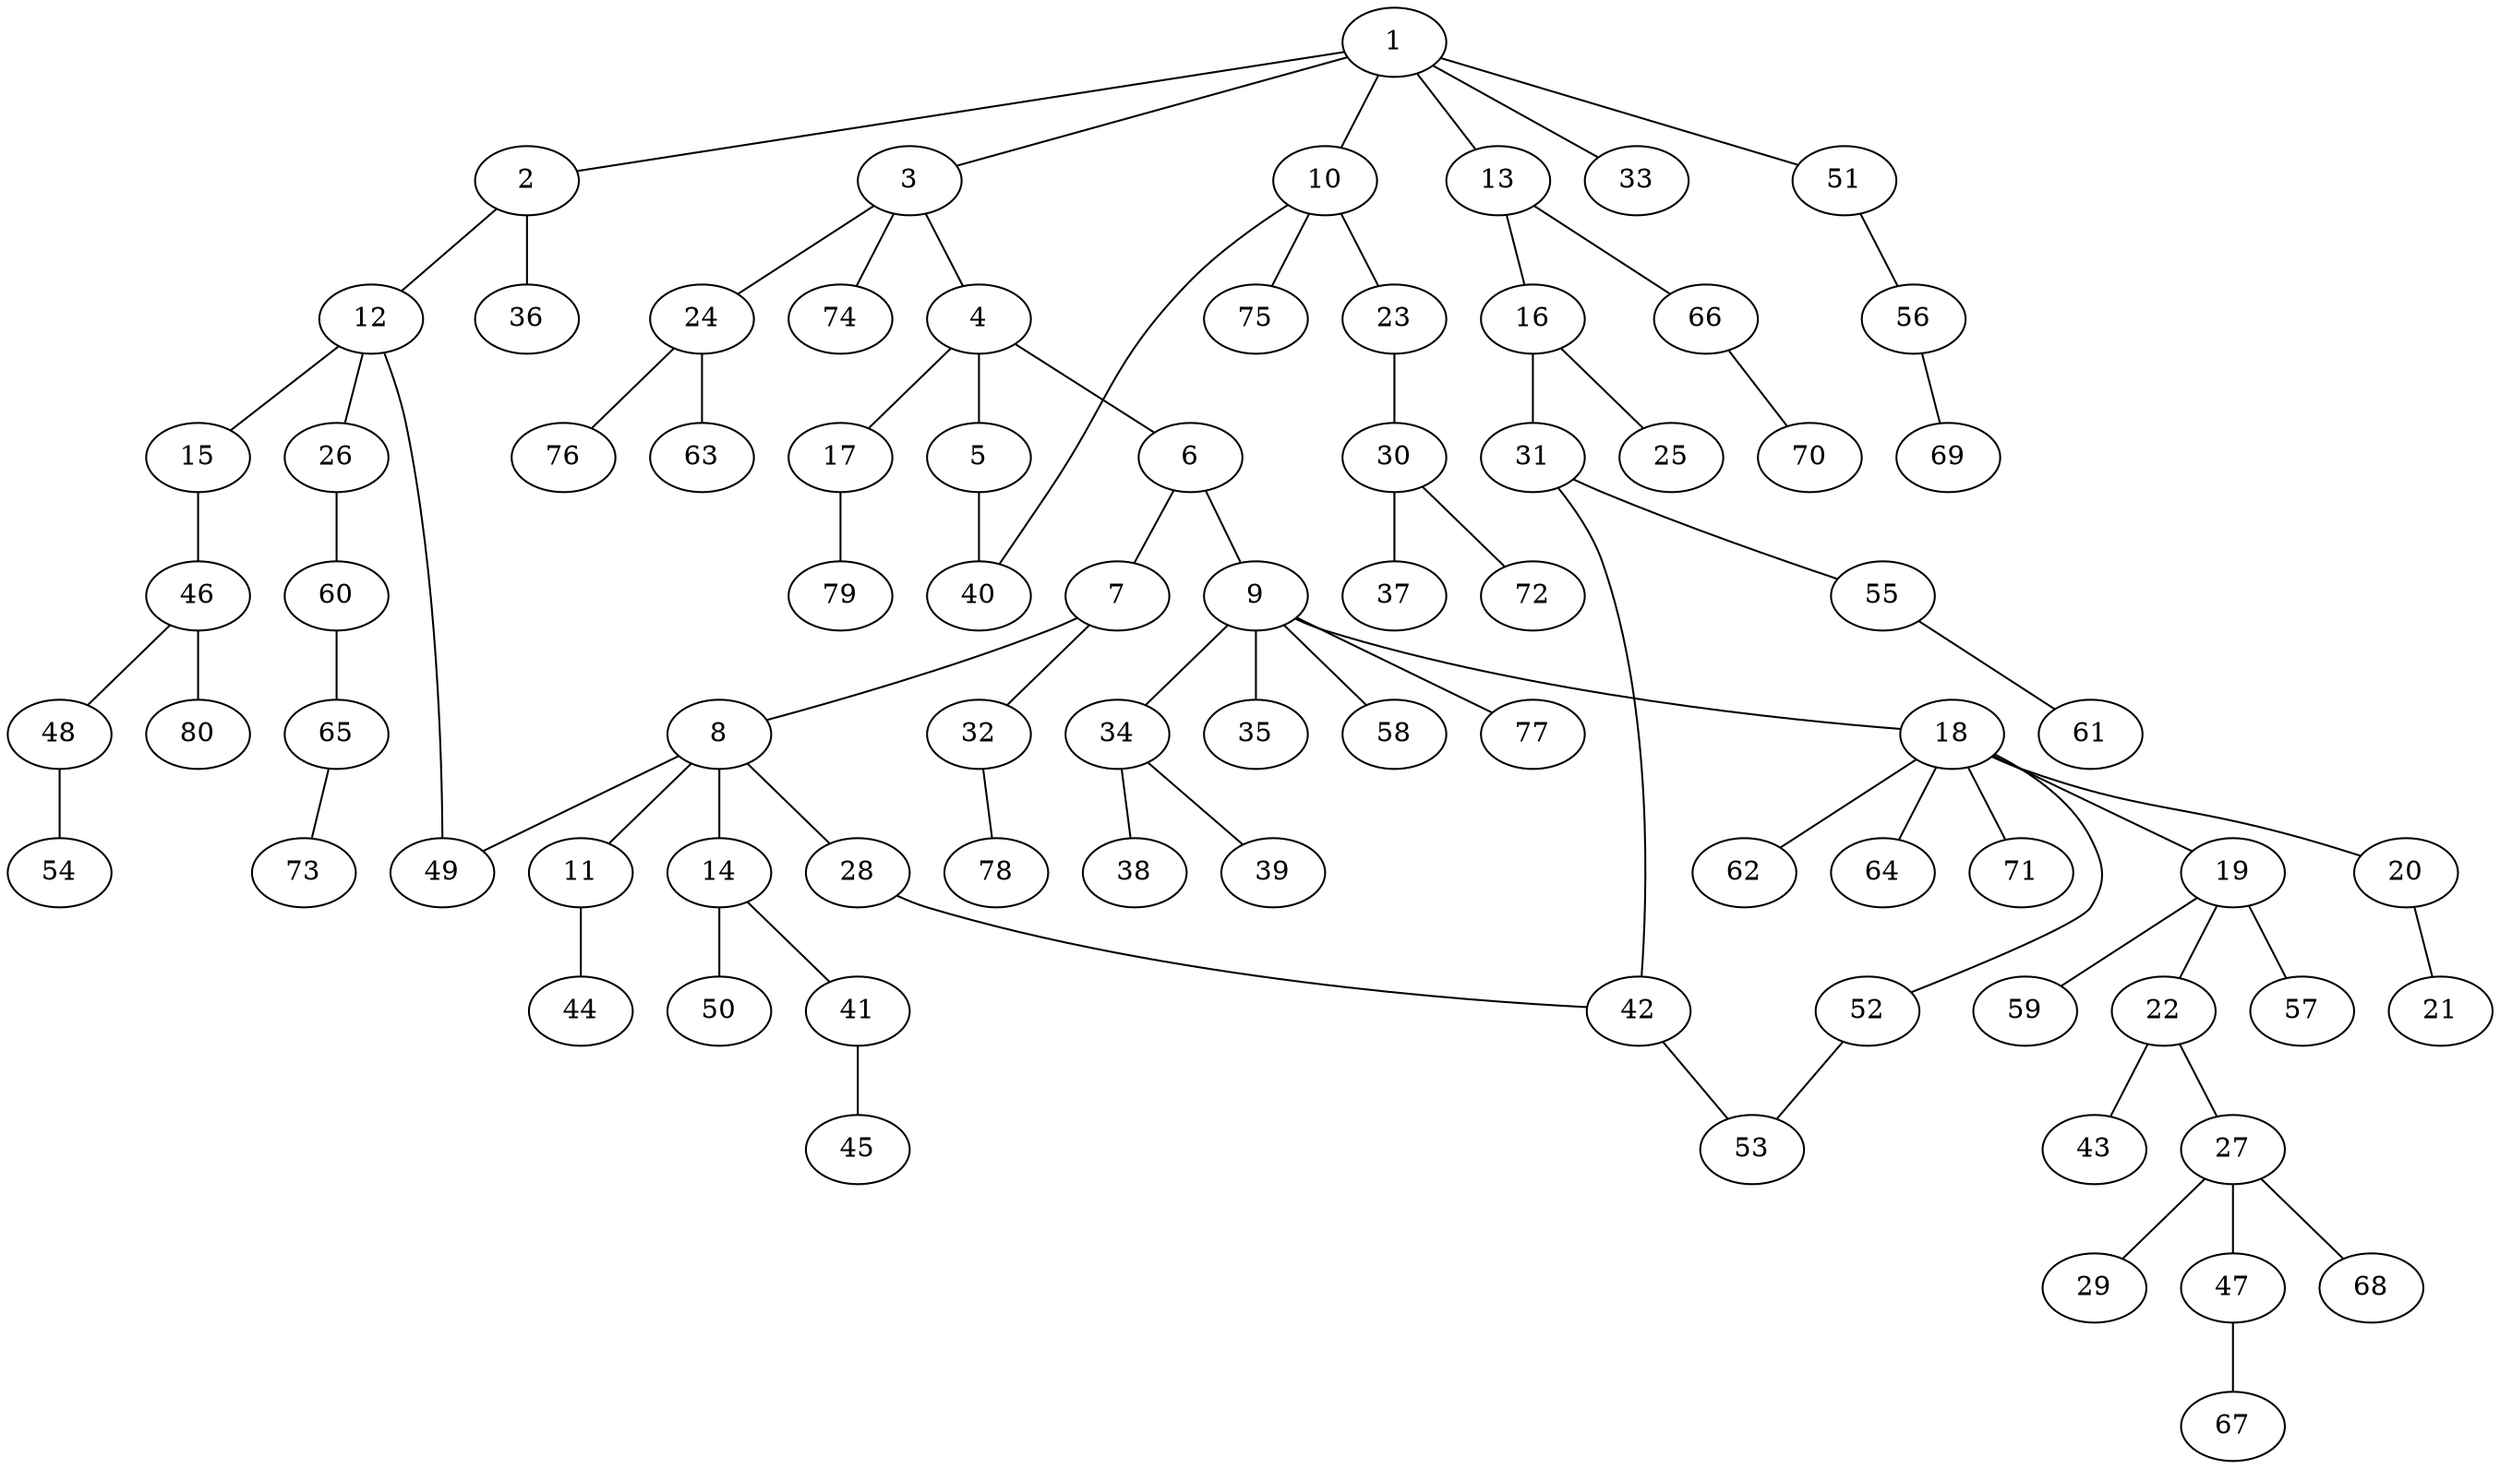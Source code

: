graph graphname {1--2
1--3
1--10
1--13
1--33
1--51
2--12
2--36
3--4
3--24
3--74
4--5
4--6
4--17
5--40
6--7
6--9
7--8
7--32
8--11
8--14
8--28
8--49
9--18
9--34
9--35
9--58
9--77
10--23
10--40
10--75
11--44
12--15
12--26
12--49
13--16
13--66
14--41
14--50
15--46
16--25
16--31
17--79
18--19
18--20
18--52
18--62
18--64
18--71
19--22
19--57
19--59
20--21
22--27
22--43
23--30
24--63
24--76
26--60
27--29
27--47
27--68
28--42
30--37
30--72
31--42
31--55
32--78
34--38
34--39
41--45
42--53
46--48
46--80
47--67
48--54
51--56
52--53
55--61
56--69
60--65
65--73
66--70
}